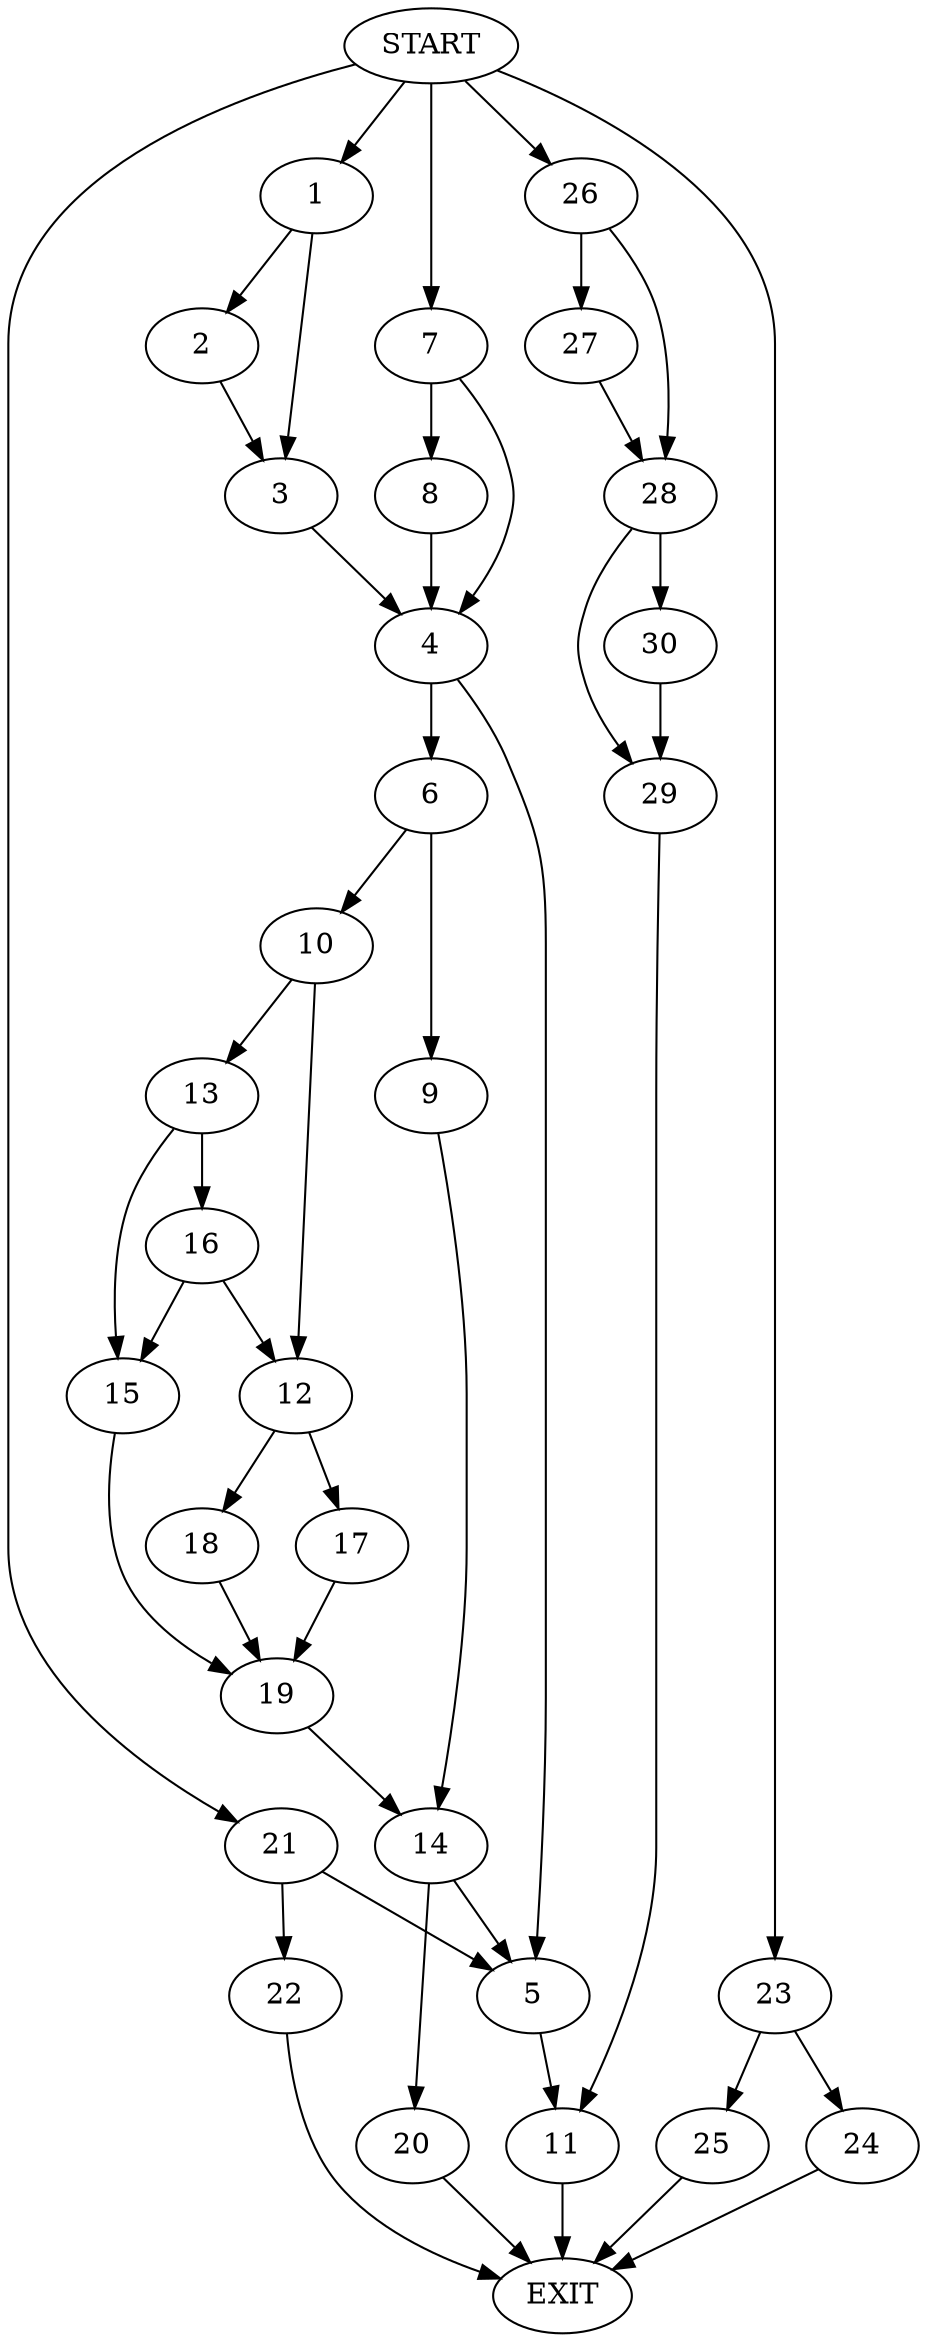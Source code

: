 digraph {
0 [label="START"]
31 [label="EXIT"]
0 -> 1
1 -> 2
1 -> 3
3 -> 4
2 -> 3
4 -> 5
4 -> 6
0 -> 7
7 -> 4
7 -> 8
8 -> 4
6 -> 9
6 -> 10
5 -> 11
10 -> 12
10 -> 13
9 -> 14
13 -> 15
13 -> 16
12 -> 17
12 -> 18
15 -> 19
16 -> 15
16 -> 12
19 -> 14
18 -> 19
17 -> 19
14 -> 5
14 -> 20
20 -> 31
0 -> 21
21 -> 5
21 -> 22
22 -> 31
0 -> 23
23 -> 24
23 -> 25
24 -> 31
25 -> 31
11 -> 31
0 -> 26
26 -> 27
26 -> 28
28 -> 29
28 -> 30
27 -> 28
30 -> 29
29 -> 11
}
